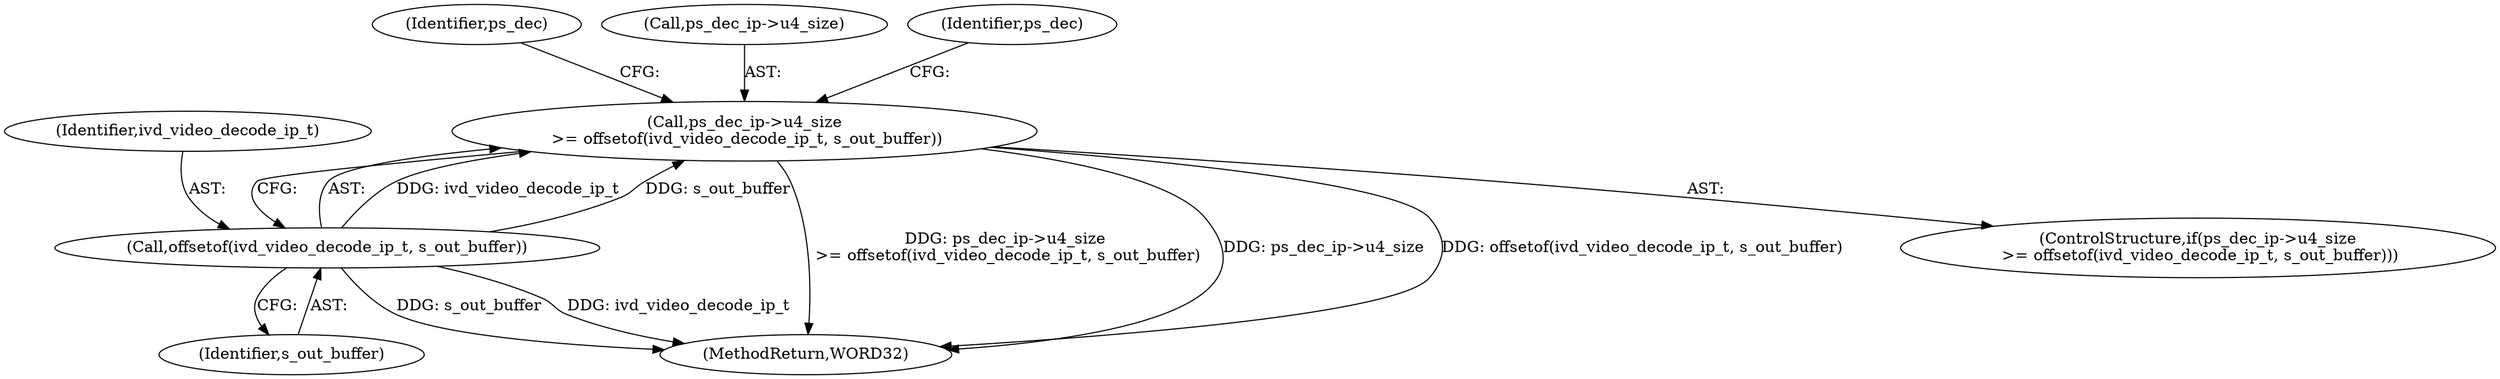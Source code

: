 digraph "0_Android_33ef7de9ddc8ea7eb9cbc440d1cf89957a0c267b@pointer" {
"1000318" [label="(Call,ps_dec_ip->u4_size\n >= offsetof(ivd_video_decode_ip_t, s_out_buffer))"];
"1000322" [label="(Call,offsetof(ivd_video_decode_ip_t, s_out_buffer))"];
"1000318" [label="(Call,ps_dec_ip->u4_size\n >= offsetof(ivd_video_decode_ip_t, s_out_buffer))"];
"1000335" [label="(Identifier,ps_dec)"];
"1002189" [label="(MethodReturn,WORD32)"];
"1000319" [label="(Call,ps_dec_ip->u4_size)"];
"1000323" [label="(Identifier,ivd_video_decode_ip_t)"];
"1000322" [label="(Call,offsetof(ivd_video_decode_ip_t, s_out_buffer))"];
"1000317" [label="(ControlStructure,if(ps_dec_ip->u4_size\n >= offsetof(ivd_video_decode_ip_t, s_out_buffer)))"];
"1000327" [label="(Identifier,ps_dec)"];
"1000324" [label="(Identifier,s_out_buffer)"];
"1000318" -> "1000317"  [label="AST: "];
"1000318" -> "1000322"  [label="CFG: "];
"1000319" -> "1000318"  [label="AST: "];
"1000322" -> "1000318"  [label="AST: "];
"1000327" -> "1000318"  [label="CFG: "];
"1000335" -> "1000318"  [label="CFG: "];
"1000318" -> "1002189"  [label="DDG: ps_dec_ip->u4_size\n >= offsetof(ivd_video_decode_ip_t, s_out_buffer)"];
"1000318" -> "1002189"  [label="DDG: ps_dec_ip->u4_size"];
"1000318" -> "1002189"  [label="DDG: offsetof(ivd_video_decode_ip_t, s_out_buffer)"];
"1000322" -> "1000318"  [label="DDG: ivd_video_decode_ip_t"];
"1000322" -> "1000318"  [label="DDG: s_out_buffer"];
"1000322" -> "1000324"  [label="CFG: "];
"1000323" -> "1000322"  [label="AST: "];
"1000324" -> "1000322"  [label="AST: "];
"1000322" -> "1002189"  [label="DDG: s_out_buffer"];
"1000322" -> "1002189"  [label="DDG: ivd_video_decode_ip_t"];
}
